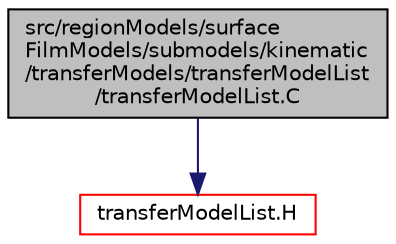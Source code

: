 digraph "src/regionModels/surfaceFilmModels/submodels/kinematic/transferModels/transferModelList/transferModelList.C"
{
  bgcolor="transparent";
  edge [fontname="Helvetica",fontsize="10",labelfontname="Helvetica",labelfontsize="10"];
  node [fontname="Helvetica",fontsize="10",shape=record];
  Node1 [label="src/regionModels/surface\lFilmModels/submodels/kinematic\l/transferModels/transferModelList\l/transferModelList.C",height=0.2,width=0.4,color="black", fillcolor="grey75", style="filled" fontcolor="black"];
  Node1 -> Node2 [color="midnightblue",fontsize="10",style="solid",fontname="Helvetica"];
  Node2 [label="transferModelList.H",height=0.2,width=0.4,color="red",URL="$transferModelList_8H.html"];
}
